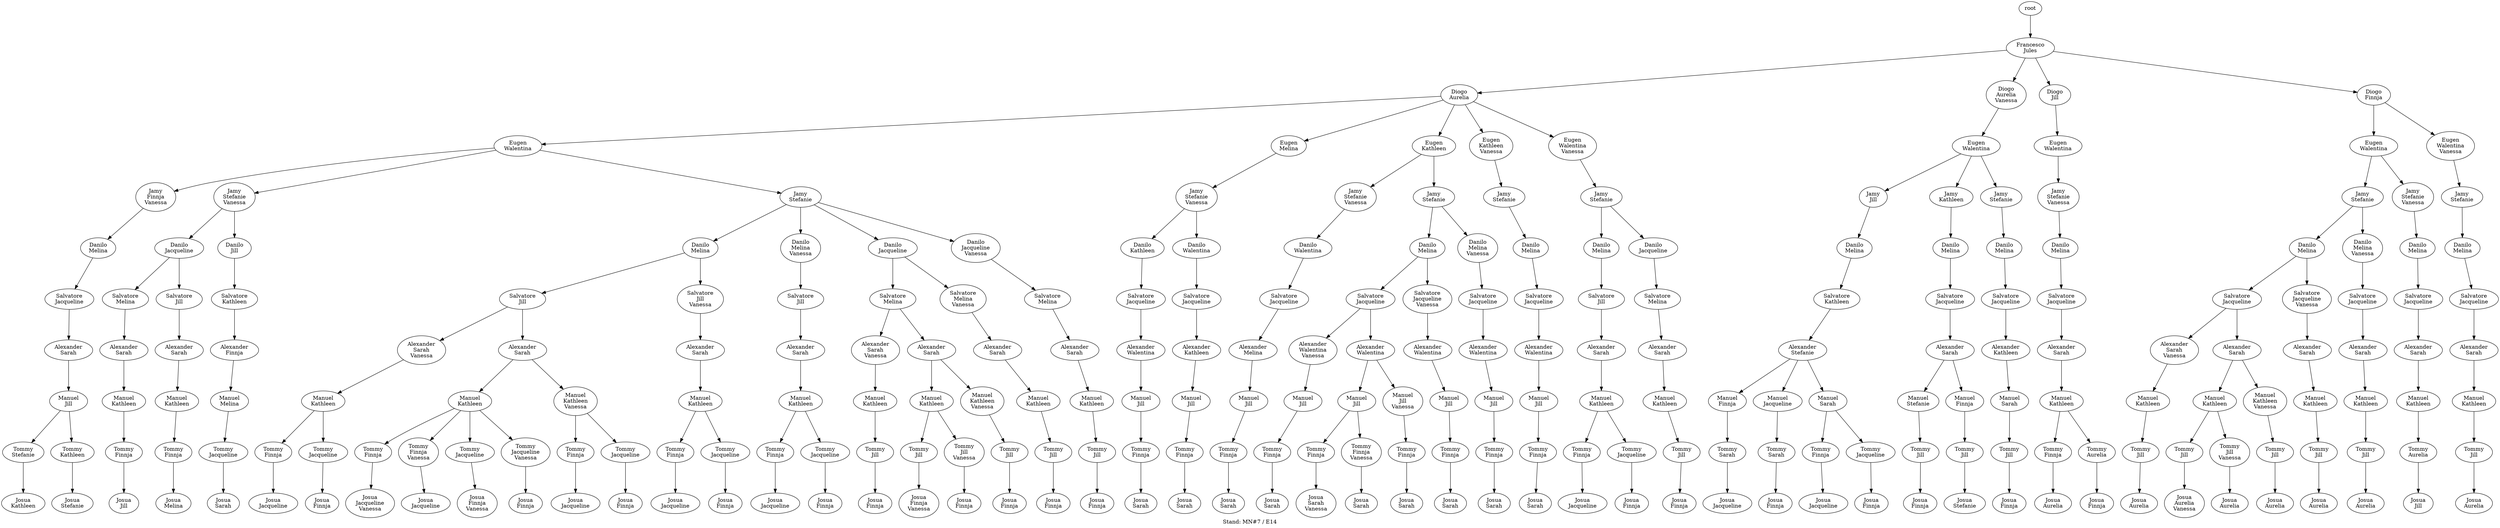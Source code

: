 digraph D { labelloc="b"; label="Stand: MN#7 / E14"; ranksep=0.8;
"root/9"[label="Francesco\nJules"]
"root" -> "root/9";
"root/9/0"[label="Diogo\nAurelia"]
"root/9" -> "root/9/0";
"root/9/0/8"[label="Eugen\nWalentina"]
"root/9/0" -> "root/9/0/8";
"root/9/0/8/1,10"[label="Jamy\nFinnja\nVanessa"]
"root/9/0/8" -> "root/9/0/8/1,10";
"root/9/0/8/1,10/5"[label="Danilo\nMelina"]
"root/9/0/8/1,10" -> "root/9/0/8/1,10/5";
"root/9/0/8/1,10/5/2"[label="Salvatore\nJacqueline"]
"root/9/0/8/1,10/5" -> "root/9/0/8/1,10/5/2";
"root/9/0/8/1,10/5/2/6"[label="Alexander\nSarah"]
"root/9/0/8/1,10/5/2" -> "root/9/0/8/1,10/5/2/6";
"root/9/0/8/1,10/5/2/6/3"[label="Manuel\nJill"]
"root/9/0/8/1,10/5/2/6" -> "root/9/0/8/1,10/5/2/6/3";
"root/9/0/8/1,10/5/2/6/3/7"[label="Tommy\nStefanie"]
"root/9/0/8/1,10/5/2/6/3" -> "root/9/0/8/1,10/5/2/6/3/7";
"root/9/0/8/1,10/5/2/6/3/7/4"[label="Josua\nKathleen"]
"root/9/0/8/1,10/5/2/6/3/7" -> "root/9/0/8/1,10/5/2/6/3/7/4";
"root/9/0/8/1,10/5/2/6/3/4"[label="Tommy\nKathleen"]
"root/9/0/8/1,10/5/2/6/3" -> "root/9/0/8/1,10/5/2/6/3/4";
"root/9/0/8/1,10/5/2/6/3/4/7"[label="Josua\nStefanie"]
"root/9/0/8/1,10/5/2/6/3/4" -> "root/9/0/8/1,10/5/2/6/3/4/7";
"root/9/0,10"[label="Diogo\nAurelia\nVanessa"]
"root/9" -> "root/9/0,10";
"root/9/0,10/8"[label="Eugen\nWalentina"]
"root/9/0,10" -> "root/9/0,10/8";
"root/9/0,10/8/3"[label="Jamy\nJill"]
"root/9/0,10/8" -> "root/9/0,10/8/3";
"root/9/0,10/8/3/5"[label="Danilo\nMelina"]
"root/9/0,10/8/3" -> "root/9/0,10/8/3/5";
"root/9/0,10/8/3/5/4"[label="Salvatore\nKathleen"]
"root/9/0,10/8/3/5" -> "root/9/0,10/8/3/5/4";
"root/9/0,10/8/3/5/4/7"[label="Alexander\nStefanie"]
"root/9/0,10/8/3/5/4" -> "root/9/0,10/8/3/5/4/7";
"root/9/0,10/8/3/5/4/7/1"[label="Manuel\nFinnja"]
"root/9/0,10/8/3/5/4/7" -> "root/9/0,10/8/3/5/4/7/1";
"root/9/0,10/8/3/5/4/7/1/6"[label="Tommy\nSarah"]
"root/9/0,10/8/3/5/4/7/1" -> "root/9/0,10/8/3/5/4/7/1/6";
"root/9/0,10/8/3/5/4/7/1/6/2"[label="Josua\nJacqueline"]
"root/9/0,10/8/3/5/4/7/1/6" -> "root/9/0,10/8/3/5/4/7/1/6/2";
"root/9/0,10/8/3/5/4/7/2"[label="Manuel\nJacqueline"]
"root/9/0,10/8/3/5/4/7" -> "root/9/0,10/8/3/5/4/7/2";
"root/9/0,10/8/3/5/4/7/2/6"[label="Tommy\nSarah"]
"root/9/0,10/8/3/5/4/7/2" -> "root/9/0,10/8/3/5/4/7/2/6";
"root/9/0,10/8/3/5/4/7/2/6/1"[label="Josua\nFinnja"]
"root/9/0,10/8/3/5/4/7/2/6" -> "root/9/0,10/8/3/5/4/7/2/6/1";
"root/9/0,10/8/3/5/4/7/6"[label="Manuel\nSarah"]
"root/9/0,10/8/3/5/4/7" -> "root/9/0,10/8/3/5/4/7/6";
"root/9/0,10/8/3/5/4/7/6/1"[label="Tommy\nFinnja"]
"root/9/0,10/8/3/5/4/7/6" -> "root/9/0,10/8/3/5/4/7/6/1";
"root/9/0,10/8/3/5/4/7/6/1/2"[label="Josua\nJacqueline"]
"root/9/0,10/8/3/5/4/7/6/1" -> "root/9/0,10/8/3/5/4/7/6/1/2";
"root/9/0,10/8/3/5/4/7/6/2"[label="Tommy\nJacqueline"]
"root/9/0,10/8/3/5/4/7/6" -> "root/9/0,10/8/3/5/4/7/6/2";
"root/9/0,10/8/3/5/4/7/6/2/1"[label="Josua\nFinnja"]
"root/9/0,10/8/3/5/4/7/6/2" -> "root/9/0,10/8/3/5/4/7/6/2/1";
"root/9/0,10/8/4"[label="Jamy\nKathleen"]
"root/9/0,10/8" -> "root/9/0,10/8/4";
"root/9/0,10/8/4/5"[label="Danilo\nMelina"]
"root/9/0,10/8/4" -> "root/9/0,10/8/4/5";
"root/9/0,10/8/4/5/2"[label="Salvatore\nJacqueline"]
"root/9/0,10/8/4/5" -> "root/9/0,10/8/4/5/2";
"root/9/0,10/8/4/5/2/6"[label="Alexander\nSarah"]
"root/9/0,10/8/4/5/2" -> "root/9/0,10/8/4/5/2/6";
"root/9/0,10/8/4/5/2/6/7"[label="Manuel\nStefanie"]
"root/9/0,10/8/4/5/2/6" -> "root/9/0,10/8/4/5/2/6/7";
"root/9/0,10/8/4/5/2/6/7/3"[label="Tommy\nJill"]
"root/9/0,10/8/4/5/2/6/7" -> "root/9/0,10/8/4/5/2/6/7/3";
"root/9/0,10/8/4/5/2/6/7/3/1"[label="Josua\nFinnja"]
"root/9/0,10/8/4/5/2/6/7/3" -> "root/9/0,10/8/4/5/2/6/7/3/1";
"root/9/0,10/8/4/5/2/6/1"[label="Manuel\nFinnja"]
"root/9/0,10/8/4/5/2/6" -> "root/9/0,10/8/4/5/2/6/1";
"root/9/0,10/8/4/5/2/6/1/3"[label="Tommy\nJill"]
"root/9/0,10/8/4/5/2/6/1" -> "root/9/0,10/8/4/5/2/6/1/3";
"root/9/0,10/8/4/5/2/6/1/3/7"[label="Josua\nStefanie"]
"root/9/0,10/8/4/5/2/6/1/3" -> "root/9/0,10/8/4/5/2/6/1/3/7";
"root/9/3"[label="Diogo\nJill"]
"root/9" -> "root/9/3";
"root/9/3/8"[label="Eugen\nWalentina"]
"root/9/3" -> "root/9/3/8";
"root/9/3/8/7,10"[label="Jamy\nStefanie\nVanessa"]
"root/9/3/8" -> "root/9/3/8/7,10";
"root/9/3/8/7,10/5"[label="Danilo\nMelina"]
"root/9/3/8/7,10" -> "root/9/3/8/7,10/5";
"root/9/3/8/7,10/5/2"[label="Salvatore\nJacqueline"]
"root/9/3/8/7,10/5" -> "root/9/3/8/7,10/5/2";
"root/9/3/8/7,10/5/2/6"[label="Alexander\nSarah"]
"root/9/3/8/7,10/5/2" -> "root/9/3/8/7,10/5/2/6";
"root/9/3/8/7,10/5/2/6/4"[label="Manuel\nKathleen"]
"root/9/3/8/7,10/5/2/6" -> "root/9/3/8/7,10/5/2/6/4";
"root/9/3/8/7,10/5/2/6/4/1"[label="Tommy\nFinnja"]
"root/9/3/8/7,10/5/2/6/4" -> "root/9/3/8/7,10/5/2/6/4/1";
"root/9/3/8/7,10/5/2/6/4/1/0"[label="Josua\nAurelia"]
"root/9/3/8/7,10/5/2/6/4/1" -> "root/9/3/8/7,10/5/2/6/4/1/0";
"root/9/0/5"[label="Eugen\nMelina"]
"root/9/0" -> "root/9/0/5";
"root/9/0/5/7,10"[label="Jamy\nStefanie\nVanessa"]
"root/9/0/5" -> "root/9/0/5/7,10";
"root/9/0/5/7,10/4"[label="Danilo\nKathleen"]
"root/9/0/5/7,10" -> "root/9/0/5/7,10/4";
"root/9/0/5/7,10/4/2"[label="Salvatore\nJacqueline"]
"root/9/0/5/7,10/4" -> "root/9/0/5/7,10/4/2";
"root/9/0/5/7,10/4/2/8"[label="Alexander\nWalentina"]
"root/9/0/5/7,10/4/2" -> "root/9/0/5/7,10/4/2/8";
"root/9/0/5/7,10/4/2/8/3"[label="Manuel\nJill"]
"root/9/0/5/7,10/4/2/8" -> "root/9/0/5/7,10/4/2/8/3";
"root/9/0/5/7,10/4/2/8/3/1"[label="Tommy\nFinnja"]
"root/9/0/5/7,10/4/2/8/3" -> "root/9/0/5/7,10/4/2/8/3/1";
"root/9/0/5/7,10/4/2/8/3/1/6"[label="Josua\nSarah"]
"root/9/0/5/7,10/4/2/8/3/1" -> "root/9/0/5/7,10/4/2/8/3/1/6";
"root/9/0/5/7,10/8"[label="Danilo\nWalentina"]
"root/9/0/5/7,10" -> "root/9/0/5/7,10/8";
"root/9/0/5/7,10/8/2"[label="Salvatore\nJacqueline"]
"root/9/0/5/7,10/8" -> "root/9/0/5/7,10/8/2";
"root/9/0/5/7,10/8/2/4"[label="Alexander\nKathleen"]
"root/9/0/5/7,10/8/2" -> "root/9/0/5/7,10/8/2/4";
"root/9/0/5/7,10/8/2/4/3"[label="Manuel\nJill"]
"root/9/0/5/7,10/8/2/4" -> "root/9/0/5/7,10/8/2/4/3";
"root/9/0/5/7,10/8/2/4/3/1"[label="Tommy\nFinnja"]
"root/9/0/5/7,10/8/2/4/3" -> "root/9/0/5/7,10/8/2/4/3/1";
"root/9/0/5/7,10/8/2/4/3/1/6"[label="Josua\nSarah"]
"root/9/0/5/7,10/8/2/4/3/1" -> "root/9/0/5/7,10/8/2/4/3/1/6";
"root/9/0/4"[label="Eugen\nKathleen"]
"root/9/0" -> "root/9/0/4";
"root/9/0/4/7,10"[label="Jamy\nStefanie\nVanessa"]
"root/9/0/4" -> "root/9/0/4/7,10";
"root/9/0/4/7,10/8"[label="Danilo\nWalentina"]
"root/9/0/4/7,10" -> "root/9/0/4/7,10/8";
"root/9/0/4/7,10/8/2"[label="Salvatore\nJacqueline"]
"root/9/0/4/7,10/8" -> "root/9/0/4/7,10/8/2";
"root/9/0/4/7,10/8/2/5"[label="Alexander\nMelina"]
"root/9/0/4/7,10/8/2" -> "root/9/0/4/7,10/8/2/5";
"root/9/0/4/7,10/8/2/5/3"[label="Manuel\nJill"]
"root/9/0/4/7,10/8/2/5" -> "root/9/0/4/7,10/8/2/5/3";
"root/9/0/4/7,10/8/2/5/3/1"[label="Tommy\nFinnja"]
"root/9/0/4/7,10/8/2/5/3" -> "root/9/0/4/7,10/8/2/5/3/1";
"root/9/0/4/7,10/8/2/5/3/1/6"[label="Josua\nSarah"]
"root/9/0/4/7,10/8/2/5/3/1" -> "root/9/0/4/7,10/8/2/5/3/1/6";
"root/9/0/4/7"[label="Jamy\nStefanie"]
"root/9/0/4" -> "root/9/0/4/7";
"root/9/0/4/7/5"[label="Danilo\nMelina"]
"root/9/0/4/7" -> "root/9/0/4/7/5";
"root/9/0/4/7/5/2"[label="Salvatore\nJacqueline"]
"root/9/0/4/7/5" -> "root/9/0/4/7/5/2";
"root/9/0/4/7/5/2/8,10"[label="Alexander\nWalentina\nVanessa"]
"root/9/0/4/7/5/2" -> "root/9/0/4/7/5/2/8,10";
"root/9/0/4/7/5/2/8,10/3"[label="Manuel\nJill"]
"root/9/0/4/7/5/2/8,10" -> "root/9/0/4/7/5/2/8,10/3";
"root/9/0/4/7/5/2/8,10/3/1"[label="Tommy\nFinnja"]
"root/9/0/4/7/5/2/8,10/3" -> "root/9/0/4/7/5/2/8,10/3/1";
"root/9/0/4/7/5/2/8,10/3/1/6"[label="Josua\nSarah"]
"root/9/0/4/7/5/2/8,10/3/1" -> "root/9/0/4/7/5/2/8,10/3/1/6";
"root/9/0/4/7/5,10"[label="Danilo\nMelina\nVanessa"]
"root/9/0/4/7" -> "root/9/0/4/7/5,10";
"root/9/0/4/7/5,10/2"[label="Salvatore\nJacqueline"]
"root/9/0/4/7/5,10" -> "root/9/0/4/7/5,10/2";
"root/9/0/4/7/5,10/2/8"[label="Alexander\nWalentina"]
"root/9/0/4/7/5,10/2" -> "root/9/0/4/7/5,10/2/8";
"root/9/0/4/7/5,10/2/8/3"[label="Manuel\nJill"]
"root/9/0/4/7/5,10/2/8" -> "root/9/0/4/7/5,10/2/8/3";
"root/9/0/4/7/5,10/2/8/3/1"[label="Tommy\nFinnja"]
"root/9/0/4/7/5,10/2/8/3" -> "root/9/0/4/7/5,10/2/8/3/1";
"root/9/0/4/7/5,10/2/8/3/1/6"[label="Josua\nSarah"]
"root/9/0/4/7/5,10/2/8/3/1" -> "root/9/0/4/7/5,10/2/8/3/1/6";
"root/9/0/4,10"[label="Eugen\nKathleen\nVanessa"]
"root/9/0" -> "root/9/0/4,10";
"root/9/0/4,10/7"[label="Jamy\nStefanie"]
"root/9/0/4,10" -> "root/9/0/4,10/7";
"root/9/0/4,10/7/5"[label="Danilo\nMelina"]
"root/9/0/4,10/7" -> "root/9/0/4,10/7/5";
"root/9/0/4,10/7/5/2"[label="Salvatore\nJacqueline"]
"root/9/0/4,10/7/5" -> "root/9/0/4,10/7/5/2";
"root/9/0/4,10/7/5/2/8"[label="Alexander\nWalentina"]
"root/9/0/4,10/7/5/2" -> "root/9/0/4,10/7/5/2/8";
"root/9/0/4,10/7/5/2/8/3"[label="Manuel\nJill"]
"root/9/0/4,10/7/5/2/8" -> "root/9/0/4,10/7/5/2/8/3";
"root/9/0/4,10/7/5/2/8/3/1"[label="Tommy\nFinnja"]
"root/9/0/4,10/7/5/2/8/3" -> "root/9/0/4,10/7/5/2/8/3/1";
"root/9/0/4,10/7/5/2/8/3/1/6"[label="Josua\nSarah"]
"root/9/0/4,10/7/5/2/8/3/1" -> "root/9/0/4,10/7/5/2/8/3/1/6";
"root/9/0/4/7/5/2/8"[label="Alexander\nWalentina"]
"root/9/0/4/7/5/2" -> "root/9/0/4/7/5/2/8";
"root/9/0/4/7/5/2/8/3"[label="Manuel\nJill"]
"root/9/0/4/7/5/2/8" -> "root/9/0/4/7/5/2/8/3";
"root/9/0/4/7/5/2/8/3/1"[label="Tommy\nFinnja"]
"root/9/0/4/7/5/2/8/3" -> "root/9/0/4/7/5/2/8/3/1";
"root/9/0/4/7/5/2/8/3/1/6,10"[label="Josua\nSarah\nVanessa"]
"root/9/0/4/7/5/2/8/3/1" -> "root/9/0/4/7/5/2/8/3/1/6,10";
"root/9/0/4/7/5/2/8/3,10"[label="Manuel\nJill\nVanessa"]
"root/9/0/4/7/5/2/8" -> "root/9/0/4/7/5/2/8/3,10";
"root/9/0/4/7/5/2/8/3,10/1"[label="Tommy\nFinnja"]
"root/9/0/4/7/5/2/8/3,10" -> "root/9/0/4/7/5/2/8/3,10/1";
"root/9/0/4/7/5/2/8/3,10/1/6"[label="Josua\nSarah"]
"root/9/0/4/7/5/2/8/3,10/1" -> "root/9/0/4/7/5/2/8/3,10/1/6";
"root/9/0/4/7/5/2,10"[label="Salvatore\nJacqueline\nVanessa"]
"root/9/0/4/7/5" -> "root/9/0/4/7/5/2,10";
"root/9/0/4/7/5/2,10/8"[label="Alexander\nWalentina"]
"root/9/0/4/7/5/2,10" -> "root/9/0/4/7/5/2,10/8";
"root/9/0/4/7/5/2,10/8/3"[label="Manuel\nJill"]
"root/9/0/4/7/5/2,10/8" -> "root/9/0/4/7/5/2,10/8/3";
"root/9/0/4/7/5/2,10/8/3/1"[label="Tommy\nFinnja"]
"root/9/0/4/7/5/2,10/8/3" -> "root/9/0/4/7/5/2,10/8/3/1";
"root/9/0/4/7/5/2,10/8/3/1/6"[label="Josua\nSarah"]
"root/9/0/4/7/5/2,10/8/3/1" -> "root/9/0/4/7/5/2,10/8/3/1/6";
"root/9/0/4/7/5/2/8/3/1,10"[label="Tommy\nFinnja\nVanessa"]
"root/9/0/4/7/5/2/8/3" -> "root/9/0/4/7/5/2/8/3/1,10";
"root/9/0/4/7/5/2/8/3/1,10/6"[label="Josua\nSarah"]
"root/9/0/4/7/5/2/8/3/1,10" -> "root/9/0/4/7/5/2/8/3/1,10/6";
"root/9/0/8/7,10"[label="Jamy\nStefanie\nVanessa"]
"root/9/0/8" -> "root/9/0/8/7,10";
"root/9/0/8/7,10/2"[label="Danilo\nJacqueline"]
"root/9/0/8/7,10" -> "root/9/0/8/7,10/2";
"root/9/0/8/7,10/2/5"[label="Salvatore\nMelina"]
"root/9/0/8/7,10/2" -> "root/9/0/8/7,10/2/5";
"root/9/0/8/7,10/2/5/6"[label="Alexander\nSarah"]
"root/9/0/8/7,10/2/5" -> "root/9/0/8/7,10/2/5/6";
"root/9/0/8/7,10/2/5/6/4"[label="Manuel\nKathleen"]
"root/9/0/8/7,10/2/5/6" -> "root/9/0/8/7,10/2/5/6/4";
"root/9/0/8/7,10/2/5/6/4/1"[label="Tommy\nFinnja"]
"root/9/0/8/7,10/2/5/6/4" -> "root/9/0/8/7,10/2/5/6/4/1";
"root/9/0/8/7,10/2/5/6/4/1/3"[label="Josua\nJill"]
"root/9/0/8/7,10/2/5/6/4/1" -> "root/9/0/8/7,10/2/5/6/4/1/3";
"root/9/0/8/7"[label="Jamy\nStefanie"]
"root/9/0/8" -> "root/9/0/8/7";
"root/9/0/8/7/5"[label="Danilo\nMelina"]
"root/9/0/8/7" -> "root/9/0/8/7/5";
"root/9/0/8/7/5/3"[label="Salvatore\nJill"]
"root/9/0/8/7/5" -> "root/9/0/8/7/5/3";
"root/9/0/8/7/5/3/6,10"[label="Alexander\nSarah\nVanessa"]
"root/9/0/8/7/5/3" -> "root/9/0/8/7/5/3/6,10";
"root/9/0/8/7/5/3/6,10/4"[label="Manuel\nKathleen"]
"root/9/0/8/7/5/3/6,10" -> "root/9/0/8/7/5/3/6,10/4";
"root/9/0/8/7/5/3/6,10/4/1"[label="Tommy\nFinnja"]
"root/9/0/8/7/5/3/6,10/4" -> "root/9/0/8/7/5/3/6,10/4/1";
"root/9/0/8/7/5/3/6,10/4/1/2"[label="Josua\nJacqueline"]
"root/9/0/8/7/5/3/6,10/4/1" -> "root/9/0/8/7/5/3/6,10/4/1/2";
"root/9/0/8/7/5,10"[label="Danilo\nMelina\nVanessa"]
"root/9/0/8/7" -> "root/9/0/8/7/5,10";
"root/9/0/8/7/5,10/3"[label="Salvatore\nJill"]
"root/9/0/8/7/5,10" -> "root/9/0/8/7/5,10/3";
"root/9/0/8/7/5,10/3/6"[label="Alexander\nSarah"]
"root/9/0/8/7/5,10/3" -> "root/9/0/8/7/5,10/3/6";
"root/9/0/8/7/5,10/3/6/4"[label="Manuel\nKathleen"]
"root/9/0/8/7/5,10/3/6" -> "root/9/0/8/7/5,10/3/6/4";
"root/9/0/8/7/5,10/3/6/4/1"[label="Tommy\nFinnja"]
"root/9/0/8/7/5,10/3/6/4" -> "root/9/0/8/7/5,10/3/6/4/1";
"root/9/0/8/7/5,10/3/6/4/1/2"[label="Josua\nJacqueline"]
"root/9/0/8/7/5,10/3/6/4/1" -> "root/9/0/8/7/5,10/3/6/4/1/2";
"root/9/0/8,10"[label="Eugen\nWalentina\nVanessa"]
"root/9/0" -> "root/9/0/8,10";
"root/9/0/8,10/7"[label="Jamy\nStefanie"]
"root/9/0/8,10" -> "root/9/0/8,10/7";
"root/9/0/8,10/7/5"[label="Danilo\nMelina"]
"root/9/0/8,10/7" -> "root/9/0/8,10/7/5";
"root/9/0/8,10/7/5/3"[label="Salvatore\nJill"]
"root/9/0/8,10/7/5" -> "root/9/0/8,10/7/5/3";
"root/9/0/8,10/7/5/3/6"[label="Alexander\nSarah"]
"root/9/0/8,10/7/5/3" -> "root/9/0/8,10/7/5/3/6";
"root/9/0/8,10/7/5/3/6/4"[label="Manuel\nKathleen"]
"root/9/0/8,10/7/5/3/6" -> "root/9/0/8,10/7/5/3/6/4";
"root/9/0/8,10/7/5/3/6/4/1"[label="Tommy\nFinnja"]
"root/9/0/8,10/7/5/3/6/4" -> "root/9/0/8,10/7/5/3/6/4/1";
"root/9/0/8,10/7/5/3/6/4/1/2"[label="Josua\nJacqueline"]
"root/9/0/8,10/7/5/3/6/4/1" -> "root/9/0/8,10/7/5/3/6/4/1/2";
"root/9/0/8/7/5/3/6"[label="Alexander\nSarah"]
"root/9/0/8/7/5/3" -> "root/9/0/8/7/5/3/6";
"root/9/0/8/7/5/3/6/4"[label="Manuel\nKathleen"]
"root/9/0/8/7/5/3/6" -> "root/9/0/8/7/5/3/6/4";
"root/9/0/8/7/5/3/6/4/1"[label="Tommy\nFinnja"]
"root/9/0/8/7/5/3/6/4" -> "root/9/0/8/7/5/3/6/4/1";
"root/9/0/8/7/5/3/6/4/1/2,10"[label="Josua\nJacqueline\nVanessa"]
"root/9/0/8/7/5/3/6/4/1" -> "root/9/0/8/7/5/3/6/4/1/2,10";
"root/9/0/8/7/5/3/6/4,10"[label="Manuel\nKathleen\nVanessa"]
"root/9/0/8/7/5/3/6" -> "root/9/0/8/7/5/3/6/4,10";
"root/9/0/8/7/5/3/6/4,10/1"[label="Tommy\nFinnja"]
"root/9/0/8/7/5/3/6/4,10" -> "root/9/0/8/7/5/3/6/4,10/1";
"root/9/0/8/7/5/3/6/4,10/1/2"[label="Josua\nJacqueline"]
"root/9/0/8/7/5/3/6/4,10/1" -> "root/9/0/8/7/5/3/6/4,10/1/2";
"root/9/0/8/7/5/3,10"[label="Salvatore\nJill\nVanessa"]
"root/9/0/8/7/5" -> "root/9/0/8/7/5/3,10";
"root/9/0/8/7/5/3,10/6"[label="Alexander\nSarah"]
"root/9/0/8/7/5/3,10" -> "root/9/0/8/7/5/3,10/6";
"root/9/0/8/7/5/3,10/6/4"[label="Manuel\nKathleen"]
"root/9/0/8/7/5/3,10/6" -> "root/9/0/8/7/5/3,10/6/4";
"root/9/0/8/7/5/3,10/6/4/1"[label="Tommy\nFinnja"]
"root/9/0/8/7/5/3,10/6/4" -> "root/9/0/8/7/5/3,10/6/4/1";
"root/9/0/8/7/5/3,10/6/4/1/2"[label="Josua\nJacqueline"]
"root/9/0/8/7/5/3,10/6/4/1" -> "root/9/0/8/7/5/3,10/6/4/1/2";
"root/9/0/8/7/5/3/6/4/1,10"[label="Tommy\nFinnja\nVanessa"]
"root/9/0/8/7/5/3/6/4" -> "root/9/0/8/7/5/3/6/4/1,10";
"root/9/0/8/7/5/3/6/4/1,10/2"[label="Josua\nJacqueline"]
"root/9/0/8/7/5/3/6/4/1,10" -> "root/9/0/8/7/5/3/6/4/1,10/2";
"root/9/0/8/7,10/2/3"[label="Salvatore\nJill"]
"root/9/0/8/7,10/2" -> "root/9/0/8/7,10/2/3";
"root/9/0/8/7,10/2/3/6"[label="Alexander\nSarah"]
"root/9/0/8/7,10/2/3" -> "root/9/0/8/7,10/2/3/6";
"root/9/0/8/7,10/2/3/6/4"[label="Manuel\nKathleen"]
"root/9/0/8/7,10/2/3/6" -> "root/9/0/8/7,10/2/3/6/4";
"root/9/0/8/7,10/2/3/6/4/1"[label="Tommy\nFinnja"]
"root/9/0/8/7,10/2/3/6/4" -> "root/9/0/8/7,10/2/3/6/4/1";
"root/9/0/8/7,10/2/3/6/4/1/5"[label="Josua\nMelina"]
"root/9/0/8/7,10/2/3/6/4/1" -> "root/9/0/8/7,10/2/3/6/4/1/5";
"root/9/0/8/7/5/3/6,10/4/2"[label="Tommy\nJacqueline"]
"root/9/0/8/7/5/3/6,10/4" -> "root/9/0/8/7/5/3/6,10/4/2";
"root/9/0/8/7/5/3/6,10/4/2/1"[label="Josua\nFinnja"]
"root/9/0/8/7/5/3/6,10/4/2" -> "root/9/0/8/7/5/3/6,10/4/2/1";
"root/9/0/8/7/5,10/3/6/4/2"[label="Tommy\nJacqueline"]
"root/9/0/8/7/5,10/3/6/4" -> "root/9/0/8/7/5,10/3/6/4/2";
"root/9/0/8/7/5,10/3/6/4/2/1"[label="Josua\nFinnja"]
"root/9/0/8/7/5,10/3/6/4/2" -> "root/9/0/8/7/5,10/3/6/4/2/1";
"root/9/0/8,10/7/5/3/6/4/2"[label="Tommy\nJacqueline"]
"root/9/0/8,10/7/5/3/6/4" -> "root/9/0/8,10/7/5/3/6/4/2";
"root/9/0/8,10/7/5/3/6/4/2/1"[label="Josua\nFinnja"]
"root/9/0/8,10/7/5/3/6/4/2" -> "root/9/0/8,10/7/5/3/6/4/2/1";
"root/9/0/8/7/5/3/6/4/2"[label="Tommy\nJacqueline"]
"root/9/0/8/7/5/3/6/4" -> "root/9/0/8/7/5/3/6/4/2";
"root/9/0/8/7/5/3/6/4/2/1,10"[label="Josua\nFinnja\nVanessa"]
"root/9/0/8/7/5/3/6/4/2" -> "root/9/0/8/7/5/3/6/4/2/1,10";
"root/9/0/8/7/5/3/6/4,10/2"[label="Tommy\nJacqueline"]
"root/9/0/8/7/5/3/6/4,10" -> "root/9/0/8/7/5/3/6/4,10/2";
"root/9/0/8/7/5/3/6/4,10/2/1"[label="Josua\nFinnja"]
"root/9/0/8/7/5/3/6/4,10/2" -> "root/9/0/8/7/5/3/6/4,10/2/1";
"root/9/0/8/7/5/3,10/6/4/2"[label="Tommy\nJacqueline"]
"root/9/0/8/7/5/3,10/6/4" -> "root/9/0/8/7/5/3,10/6/4/2";
"root/9/0/8/7/5/3,10/6/4/2/1"[label="Josua\nFinnja"]
"root/9/0/8/7/5/3,10/6/4/2" -> "root/9/0/8/7/5/3,10/6/4/2/1";
"root/9/0/8/7/5/3/6/4/2,10"[label="Tommy\nJacqueline\nVanessa"]
"root/9/0/8/7/5/3/6/4" -> "root/9/0/8/7/5/3/6/4/2,10";
"root/9/0/8/7/5/3/6/4/2,10/1"[label="Josua\nFinnja"]
"root/9/0/8/7/5/3/6/4/2,10" -> "root/9/0/8/7/5/3/6/4/2,10/1";
"root/9/0/8/7,10/3"[label="Danilo\nJill"]
"root/9/0/8/7,10" -> "root/9/0/8/7,10/3";
"root/9/0/8/7,10/3/4"[label="Salvatore\nKathleen"]
"root/9/0/8/7,10/3" -> "root/9/0/8/7,10/3/4";
"root/9/0/8/7,10/3/4/1"[label="Alexander\nFinnja"]
"root/9/0/8/7,10/3/4" -> "root/9/0/8/7,10/3/4/1";
"root/9/0/8/7,10/3/4/1/5"[label="Manuel\nMelina"]
"root/9/0/8/7,10/3/4/1" -> "root/9/0/8/7,10/3/4/1/5";
"root/9/0/8/7,10/3/4/1/5/2"[label="Tommy\nJacqueline"]
"root/9/0/8/7,10/3/4/1/5" -> "root/9/0/8/7,10/3/4/1/5/2";
"root/9/0/8/7,10/3/4/1/5/2/6"[label="Josua\nSarah"]
"root/9/0/8/7,10/3/4/1/5/2" -> "root/9/0/8/7,10/3/4/1/5/2/6";
"root/9/0/8/7/2"[label="Danilo\nJacqueline"]
"root/9/0/8/7" -> "root/9/0/8/7/2";
"root/9/0/8/7/2/5"[label="Salvatore\nMelina"]
"root/9/0/8/7/2" -> "root/9/0/8/7/2/5";
"root/9/0/8/7/2/5/6,10"[label="Alexander\nSarah\nVanessa"]
"root/9/0/8/7/2/5" -> "root/9/0/8/7/2/5/6,10";
"root/9/0/8/7/2/5/6,10/4"[label="Manuel\nKathleen"]
"root/9/0/8/7/2/5/6,10" -> "root/9/0/8/7/2/5/6,10/4";
"root/9/0/8/7/2/5/6,10/4/3"[label="Tommy\nJill"]
"root/9/0/8/7/2/5/6,10/4" -> "root/9/0/8/7/2/5/6,10/4/3";
"root/9/0/8/7/2/5/6,10/4/3/1"[label="Josua\nFinnja"]
"root/9/0/8/7/2/5/6,10/4/3" -> "root/9/0/8/7/2/5/6,10/4/3/1";
"root/9/0/8/7/2,10"[label="Danilo\nJacqueline\nVanessa"]
"root/9/0/8/7" -> "root/9/0/8/7/2,10";
"root/9/0/8/7/2,10/5"[label="Salvatore\nMelina"]
"root/9/0/8/7/2,10" -> "root/9/0/8/7/2,10/5";
"root/9/0/8/7/2,10/5/6"[label="Alexander\nSarah"]
"root/9/0/8/7/2,10/5" -> "root/9/0/8/7/2,10/5/6";
"root/9/0/8/7/2,10/5/6/4"[label="Manuel\nKathleen"]
"root/9/0/8/7/2,10/5/6" -> "root/9/0/8/7/2,10/5/6/4";
"root/9/0/8/7/2,10/5/6/4/3"[label="Tommy\nJill"]
"root/9/0/8/7/2,10/5/6/4" -> "root/9/0/8/7/2,10/5/6/4/3";
"root/9/0/8/7/2,10/5/6/4/3/1"[label="Josua\nFinnja"]
"root/9/0/8/7/2,10/5/6/4/3" -> "root/9/0/8/7/2,10/5/6/4/3/1";
"root/9/0/8,10/7/2"[label="Danilo\nJacqueline"]
"root/9/0/8,10/7" -> "root/9/0/8,10/7/2";
"root/9/0/8,10/7/2/5"[label="Salvatore\nMelina"]
"root/9/0/8,10/7/2" -> "root/9/0/8,10/7/2/5";
"root/9/0/8,10/7/2/5/6"[label="Alexander\nSarah"]
"root/9/0/8,10/7/2/5" -> "root/9/0/8,10/7/2/5/6";
"root/9/0/8,10/7/2/5/6/4"[label="Manuel\nKathleen"]
"root/9/0/8,10/7/2/5/6" -> "root/9/0/8,10/7/2/5/6/4";
"root/9/0/8,10/7/2/5/6/4/3"[label="Tommy\nJill"]
"root/9/0/8,10/7/2/5/6/4" -> "root/9/0/8,10/7/2/5/6/4/3";
"root/9/0/8,10/7/2/5/6/4/3/1"[label="Josua\nFinnja"]
"root/9/0/8,10/7/2/5/6/4/3" -> "root/9/0/8,10/7/2/5/6/4/3/1";
"root/9/0/8/7/2/5/6"[label="Alexander\nSarah"]
"root/9/0/8/7/2/5" -> "root/9/0/8/7/2/5/6";
"root/9/0/8/7/2/5/6/4"[label="Manuel\nKathleen"]
"root/9/0/8/7/2/5/6" -> "root/9/0/8/7/2/5/6/4";
"root/9/0/8/7/2/5/6/4/3"[label="Tommy\nJill"]
"root/9/0/8/7/2/5/6/4" -> "root/9/0/8/7/2/5/6/4/3";
"root/9/0/8/7/2/5/6/4/3/1,10"[label="Josua\nFinnja\nVanessa"]
"root/9/0/8/7/2/5/6/4/3" -> "root/9/0/8/7/2/5/6/4/3/1,10";
"root/9/0/8/7/2/5/6/4,10"[label="Manuel\nKathleen\nVanessa"]
"root/9/0/8/7/2/5/6" -> "root/9/0/8/7/2/5/6/4,10";
"root/9/0/8/7/2/5/6/4,10/3"[label="Tommy\nJill"]
"root/9/0/8/7/2/5/6/4,10" -> "root/9/0/8/7/2/5/6/4,10/3";
"root/9/0/8/7/2/5/6/4,10/3/1"[label="Josua\nFinnja"]
"root/9/0/8/7/2/5/6/4,10/3" -> "root/9/0/8/7/2/5/6/4,10/3/1";
"root/9/0/8/7/2/5,10"[label="Salvatore\nMelina\nVanessa"]
"root/9/0/8/7/2" -> "root/9/0/8/7/2/5,10";
"root/9/0/8/7/2/5,10/6"[label="Alexander\nSarah"]
"root/9/0/8/7/2/5,10" -> "root/9/0/8/7/2/5,10/6";
"root/9/0/8/7/2/5,10/6/4"[label="Manuel\nKathleen"]
"root/9/0/8/7/2/5,10/6" -> "root/9/0/8/7/2/5,10/6/4";
"root/9/0/8/7/2/5,10/6/4/3"[label="Tommy\nJill"]
"root/9/0/8/7/2/5,10/6/4" -> "root/9/0/8/7/2/5,10/6/4/3";
"root/9/0/8/7/2/5,10/6/4/3/1"[label="Josua\nFinnja"]
"root/9/0/8/7/2/5,10/6/4/3" -> "root/9/0/8/7/2/5,10/6/4/3/1";
"root/9/0/8/7/2/5/6/4/3,10"[label="Tommy\nJill\nVanessa"]
"root/9/0/8/7/2/5/6/4" -> "root/9/0/8/7/2/5/6/4/3,10";
"root/9/0/8/7/2/5/6/4/3,10/1"[label="Josua\nFinnja"]
"root/9/0/8/7/2/5/6/4/3,10" -> "root/9/0/8/7/2/5/6/4/3,10/1";
"root/9/0,10/8/7"[label="Jamy\nStefanie"]
"root/9/0,10/8" -> "root/9/0,10/8/7";
"root/9/0,10/8/7/5"[label="Danilo\nMelina"]
"root/9/0,10/8/7" -> "root/9/0,10/8/7/5";
"root/9/0,10/8/7/5/2"[label="Salvatore\nJacqueline"]
"root/9/0,10/8/7/5" -> "root/9/0,10/8/7/5/2";
"root/9/0,10/8/7/5/2/4"[label="Alexander\nKathleen"]
"root/9/0,10/8/7/5/2" -> "root/9/0,10/8/7/5/2/4";
"root/9/0,10/8/7/5/2/4/6"[label="Manuel\nSarah"]
"root/9/0,10/8/7/5/2/4" -> "root/9/0,10/8/7/5/2/4/6";
"root/9/0,10/8/7/5/2/4/6/3"[label="Tommy\nJill"]
"root/9/0,10/8/7/5/2/4/6" -> "root/9/0,10/8/7/5/2/4/6/3";
"root/9/0,10/8/7/5/2/4/6/3/1"[label="Josua\nFinnja"]
"root/9/0,10/8/7/5/2/4/6/3" -> "root/9/0,10/8/7/5/2/4/6/3/1";
"root/9/1"[label="Diogo\nFinnja"]
"root/9" -> "root/9/1";
"root/9/1/8"[label="Eugen\nWalentina"]
"root/9/1" -> "root/9/1/8";
"root/9/1/8/7"[label="Jamy\nStefanie"]
"root/9/1/8" -> "root/9/1/8/7";
"root/9/1/8/7/5"[label="Danilo\nMelina"]
"root/9/1/8/7" -> "root/9/1/8/7/5";
"root/9/1/8/7/5/2"[label="Salvatore\nJacqueline"]
"root/9/1/8/7/5" -> "root/9/1/8/7/5/2";
"root/9/1/8/7/5/2/6,10"[label="Alexander\nSarah\nVanessa"]
"root/9/1/8/7/5/2" -> "root/9/1/8/7/5/2/6,10";
"root/9/1/8/7/5/2/6,10/4"[label="Manuel\nKathleen"]
"root/9/1/8/7/5/2/6,10" -> "root/9/1/8/7/5/2/6,10/4";
"root/9/1/8/7/5/2/6,10/4/3"[label="Tommy\nJill"]
"root/9/1/8/7/5/2/6,10/4" -> "root/9/1/8/7/5/2/6,10/4/3";
"root/9/1/8/7/5/2/6,10/4/3/0"[label="Josua\nAurelia"]
"root/9/1/8/7/5/2/6,10/4/3" -> "root/9/1/8/7/5/2/6,10/4/3/0";
"root/9/1/8/7/5,10"[label="Danilo\nMelina\nVanessa"]
"root/9/1/8/7" -> "root/9/1/8/7/5,10";
"root/9/1/8/7/5,10/2"[label="Salvatore\nJacqueline"]
"root/9/1/8/7/5,10" -> "root/9/1/8/7/5,10/2";
"root/9/1/8/7/5,10/2/6"[label="Alexander\nSarah"]
"root/9/1/8/7/5,10/2" -> "root/9/1/8/7/5,10/2/6";
"root/9/1/8/7/5,10/2/6/4"[label="Manuel\nKathleen"]
"root/9/1/8/7/5,10/2/6" -> "root/9/1/8/7/5,10/2/6/4";
"root/9/1/8/7/5,10/2/6/4/3"[label="Tommy\nJill"]
"root/9/1/8/7/5,10/2/6/4" -> "root/9/1/8/7/5,10/2/6/4/3";
"root/9/1/8/7/5,10/2/6/4/3/0"[label="Josua\nAurelia"]
"root/9/1/8/7/5,10/2/6/4/3" -> "root/9/1/8/7/5,10/2/6/4/3/0";
"root/9/1/8,10"[label="Eugen\nWalentina\nVanessa"]
"root/9/1" -> "root/9/1/8,10";
"root/9/1/8,10/7"[label="Jamy\nStefanie"]
"root/9/1/8,10" -> "root/9/1/8,10/7";
"root/9/1/8,10/7/5"[label="Danilo\nMelina"]
"root/9/1/8,10/7" -> "root/9/1/8,10/7/5";
"root/9/1/8,10/7/5/2"[label="Salvatore\nJacqueline"]
"root/9/1/8,10/7/5" -> "root/9/1/8,10/7/5/2";
"root/9/1/8,10/7/5/2/6"[label="Alexander\nSarah"]
"root/9/1/8,10/7/5/2" -> "root/9/1/8,10/7/5/2/6";
"root/9/1/8,10/7/5/2/6/4"[label="Manuel\nKathleen"]
"root/9/1/8,10/7/5/2/6" -> "root/9/1/8,10/7/5/2/6/4";
"root/9/1/8,10/7/5/2/6/4/3"[label="Tommy\nJill"]
"root/9/1/8,10/7/5/2/6/4" -> "root/9/1/8,10/7/5/2/6/4/3";
"root/9/1/8,10/7/5/2/6/4/3/0"[label="Josua\nAurelia"]
"root/9/1/8,10/7/5/2/6/4/3" -> "root/9/1/8,10/7/5/2/6/4/3/0";
"root/9/1/8/7/5/2/6"[label="Alexander\nSarah"]
"root/9/1/8/7/5/2" -> "root/9/1/8/7/5/2/6";
"root/9/1/8/7/5/2/6/4"[label="Manuel\nKathleen"]
"root/9/1/8/7/5/2/6" -> "root/9/1/8/7/5/2/6/4";
"root/9/1/8/7/5/2/6/4/3"[label="Tommy\nJill"]
"root/9/1/8/7/5/2/6/4" -> "root/9/1/8/7/5/2/6/4/3";
"root/9/1/8/7/5/2/6/4/3/0,10"[label="Josua\nAurelia\nVanessa"]
"root/9/1/8/7/5/2/6/4/3" -> "root/9/1/8/7/5/2/6/4/3/0,10";
"root/9/1/8/7/5/2/6/4,10"[label="Manuel\nKathleen\nVanessa"]
"root/9/1/8/7/5/2/6" -> "root/9/1/8/7/5/2/6/4,10";
"root/9/1/8/7/5/2/6/4,10/3"[label="Tommy\nJill"]
"root/9/1/8/7/5/2/6/4,10" -> "root/9/1/8/7/5/2/6/4,10/3";
"root/9/1/8/7/5/2/6/4,10/3/0"[label="Josua\nAurelia"]
"root/9/1/8/7/5/2/6/4,10/3" -> "root/9/1/8/7/5/2/6/4,10/3/0";
"root/9/1/8/7/5/2,10"[label="Salvatore\nJacqueline\nVanessa"]
"root/9/1/8/7/5" -> "root/9/1/8/7/5/2,10";
"root/9/1/8/7/5/2,10/6"[label="Alexander\nSarah"]
"root/9/1/8/7/5/2,10" -> "root/9/1/8/7/5/2,10/6";
"root/9/1/8/7/5/2,10/6/4"[label="Manuel\nKathleen"]
"root/9/1/8/7/5/2,10/6" -> "root/9/1/8/7/5/2,10/6/4";
"root/9/1/8/7/5/2,10/6/4/3"[label="Tommy\nJill"]
"root/9/1/8/7/5/2,10/6/4" -> "root/9/1/8/7/5/2,10/6/4/3";
"root/9/1/8/7/5/2,10/6/4/3/0"[label="Josua\nAurelia"]
"root/9/1/8/7/5/2,10/6/4/3" -> "root/9/1/8/7/5/2,10/6/4/3/0";
"root/9/1/8/7/5/2/6/4/3,10"[label="Tommy\nJill\nVanessa"]
"root/9/1/8/7/5/2/6/4" -> "root/9/1/8/7/5/2/6/4/3,10";
"root/9/1/8/7/5/2/6/4/3,10/0"[label="Josua\nAurelia"]
"root/9/1/8/7/5/2/6/4/3,10" -> "root/9/1/8/7/5/2/6/4/3,10/0";
"root/9/3/8/7,10/5/2/6/4/0"[label="Tommy\nAurelia"]
"root/9/3/8/7,10/5/2/6/4" -> "root/9/3/8/7,10/5/2/6/4/0";
"root/9/3/8/7,10/5/2/6/4/0/1"[label="Josua\nFinnja"]
"root/9/3/8/7,10/5/2/6/4/0" -> "root/9/3/8/7,10/5/2/6/4/0/1";
"root/9/1/8/7,10"[label="Jamy\nStefanie\nVanessa"]
"root/9/1/8" -> "root/9/1/8/7,10";
"root/9/1/8/7,10/5"[label="Danilo\nMelina"]
"root/9/1/8/7,10" -> "root/9/1/8/7,10/5";
"root/9/1/8/7,10/5/2"[label="Salvatore\nJacqueline"]
"root/9/1/8/7,10/5" -> "root/9/1/8/7,10/5/2";
"root/9/1/8/7,10/5/2/6"[label="Alexander\nSarah"]
"root/9/1/8/7,10/5/2" -> "root/9/1/8/7,10/5/2/6";
"root/9/1/8/7,10/5/2/6/4"[label="Manuel\nKathleen"]
"root/9/1/8/7,10/5/2/6" -> "root/9/1/8/7,10/5/2/6/4";
"root/9/1/8/7,10/5/2/6/4/0"[label="Tommy\nAurelia"]
"root/9/1/8/7,10/5/2/6/4" -> "root/9/1/8/7,10/5/2/6/4/0";
"root/9/1/8/7,10/5/2/6/4/0/3"[label="Josua\nJill"]
"root/9/1/8/7,10/5/2/6/4/0" -> "root/9/1/8/7,10/5/2/6/4/0/3";
}
